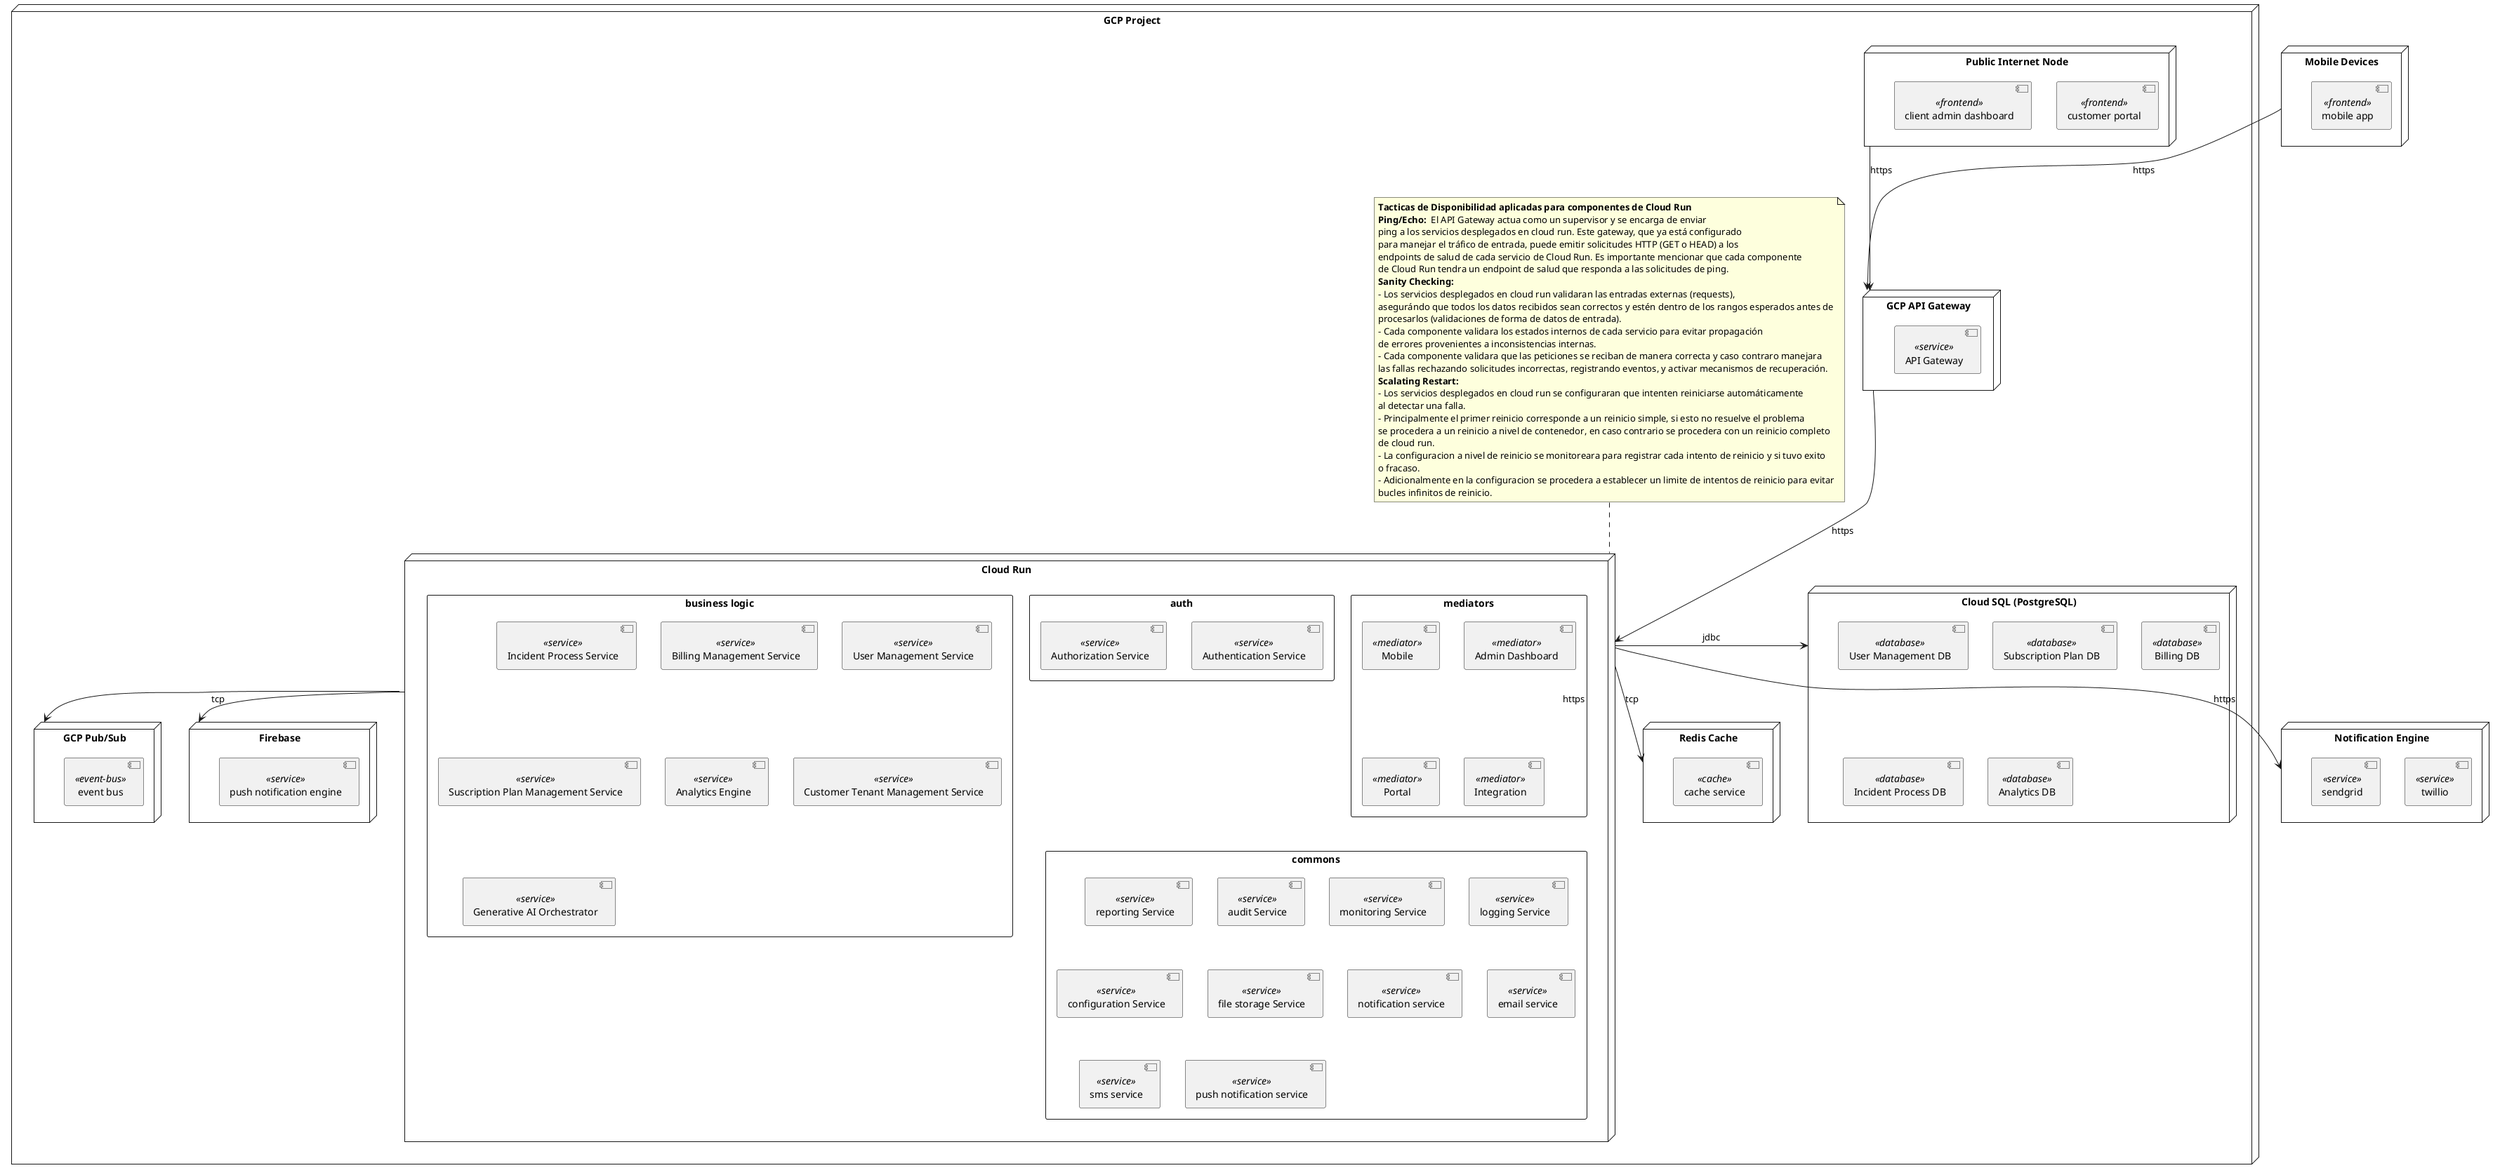 @startuml deployment-diagram
skinparam packageStyle rectangle

node "GCP Project" {
    node "GCP API Gateway" {
        [API Gateway] <<service>>
    }

    node "Cloud Run" {

        rectangle mediators {
            [Mobile] <<mediator>>
            [Admin Dashboard] <<mediator>>
            [Portal] <<mediator>>
            [Integration] <<mediator>>
        }

        rectangle auth {
            [Authentication Service] <<service>>
            [Authorization Service] <<service>>
        }

        rectangle "business logic" {
            [Incident Process Service] <<service>>
            [Billing Management Service] <<service>>
            [User Management Service] <<service>>
            [Suscription Plan Management Service] <<service>>
            [Analytics Engine] <<service>>
            [Customer Tenant Management Service] <<service>>
            [Generative AI Orchestrator] <<service>>
        }
        
        rectangle commons {
            [reporting Service] <<service>>
            [audit Service] <<service>>
            [monitoring Service] <<service>>
            [logging Service] <<service>>
            [configuration Service] <<service>>
            [file storage Service] <<service>>

            [notification service] <<service>>
            [email service] <<service>>
            [sms service] <<service>>
            [push notification service] <<service>>
        }

        
        
    }

    note top of [Cloud Run]
        **Tacticas de Disponibilidad aplicadas para componentes de Cloud Run**
        **Ping/Echo: ** El API Gateway actua como un supervisor y se encarga de enviar
        ping a los servicios desplegados en cloud run. Este gateway, que ya está configurado
        para manejar el tráfico de entrada, puede emitir solicitudes HTTP (GET o HEAD) a los
        endpoints de salud de cada servicio de Cloud Run. Es importante mencionar que cada componente
        de Cloud Run tendra un endpoint de salud que responda a las solicitudes de ping.
        **Sanity Checking: **
        - Los servicios desplegados en cloud run validaran las entradas externas (requests),
        asegurándo que todos los datos recibidos sean correctos y estén dentro de los rangos esperados antes de
        procesarlos (validaciones de forma de datos de entrada).
        - Cada componente validara los estados internos de cada servicio para evitar propagación
        de errores provenientes a inconsistencias internas.
        - Cada componente validara que las peticiones se reciban de manera correcta y caso contraro manejara
        las fallas rechazando solicitudes incorrectas, registrando eventos, y activar mecanismos de recuperación.
        **Scalating Restart: **
        - Los servicios desplegados en cloud run se configuraran que intenten reiniciarse automáticamente
        al detectar una falla.
        - Principalmente el primer reinicio corresponde a un reinicio simple, si esto no resuelve el problema
        se procedera a un reinicio a nivel de contenedor, en caso contrario se procedera con un reinicio completo
        de cloud run.
        - La configuracion a nivel de reinicio se monitoreara para registrar cada intento de reinicio y si tuvo exito
        o fracaso.
        - Adicionalmente en la configuracion se procedera a establecer un limite de intentos de reinicio para evitar
        bucles infinitos de reinicio.
    end note

    node "Cloud SQL (PostgreSQL)" {
        [User Management DB] <<database>>
        [Subscription Plan DB] <<database>>
        [Billing DB] <<database>>
        [Incident Process DB] <<database>>

        [Analytics DB] <<database>>
    }

    node "Redis Cache" {
        [cache service] <<cache>>
    }
    
    node "Public Internet Node" {
        [customer portal] <<frontend>>
        [client admin dashboard] <<frontend>>
    }

    node "GCP Pub/Sub" {
        [event bus] <<event-bus>>
    }

    node "Firebase" {
        [push notification engine] <<service>>
    }
}

node "Mobile Devices" {
    [mobile app] <<frontend>>
}

node "Notification Engine" {
    [twillio] <<service>>
    [sendgrid] <<service>>
}

[Public Internet Node] -down-> [GCP API Gateway] : https
[Mobile Devices] -down-> [GCP API Gateway] : https

[GCP API Gateway] -down-> [Cloud Run] : https
[Cloud Run] -left-> [Cloud SQL (PostgreSQL)] : jdbc
[Cloud Run] -down-> [Redis Cache] : tcp
[Cloud Run] -down-> [GCP Pub/Sub] : tcp
[Cloud Run] -down-> [Firebase] : https
[Cloud Run] -down-> [Notification Engine] : https



@enduml
